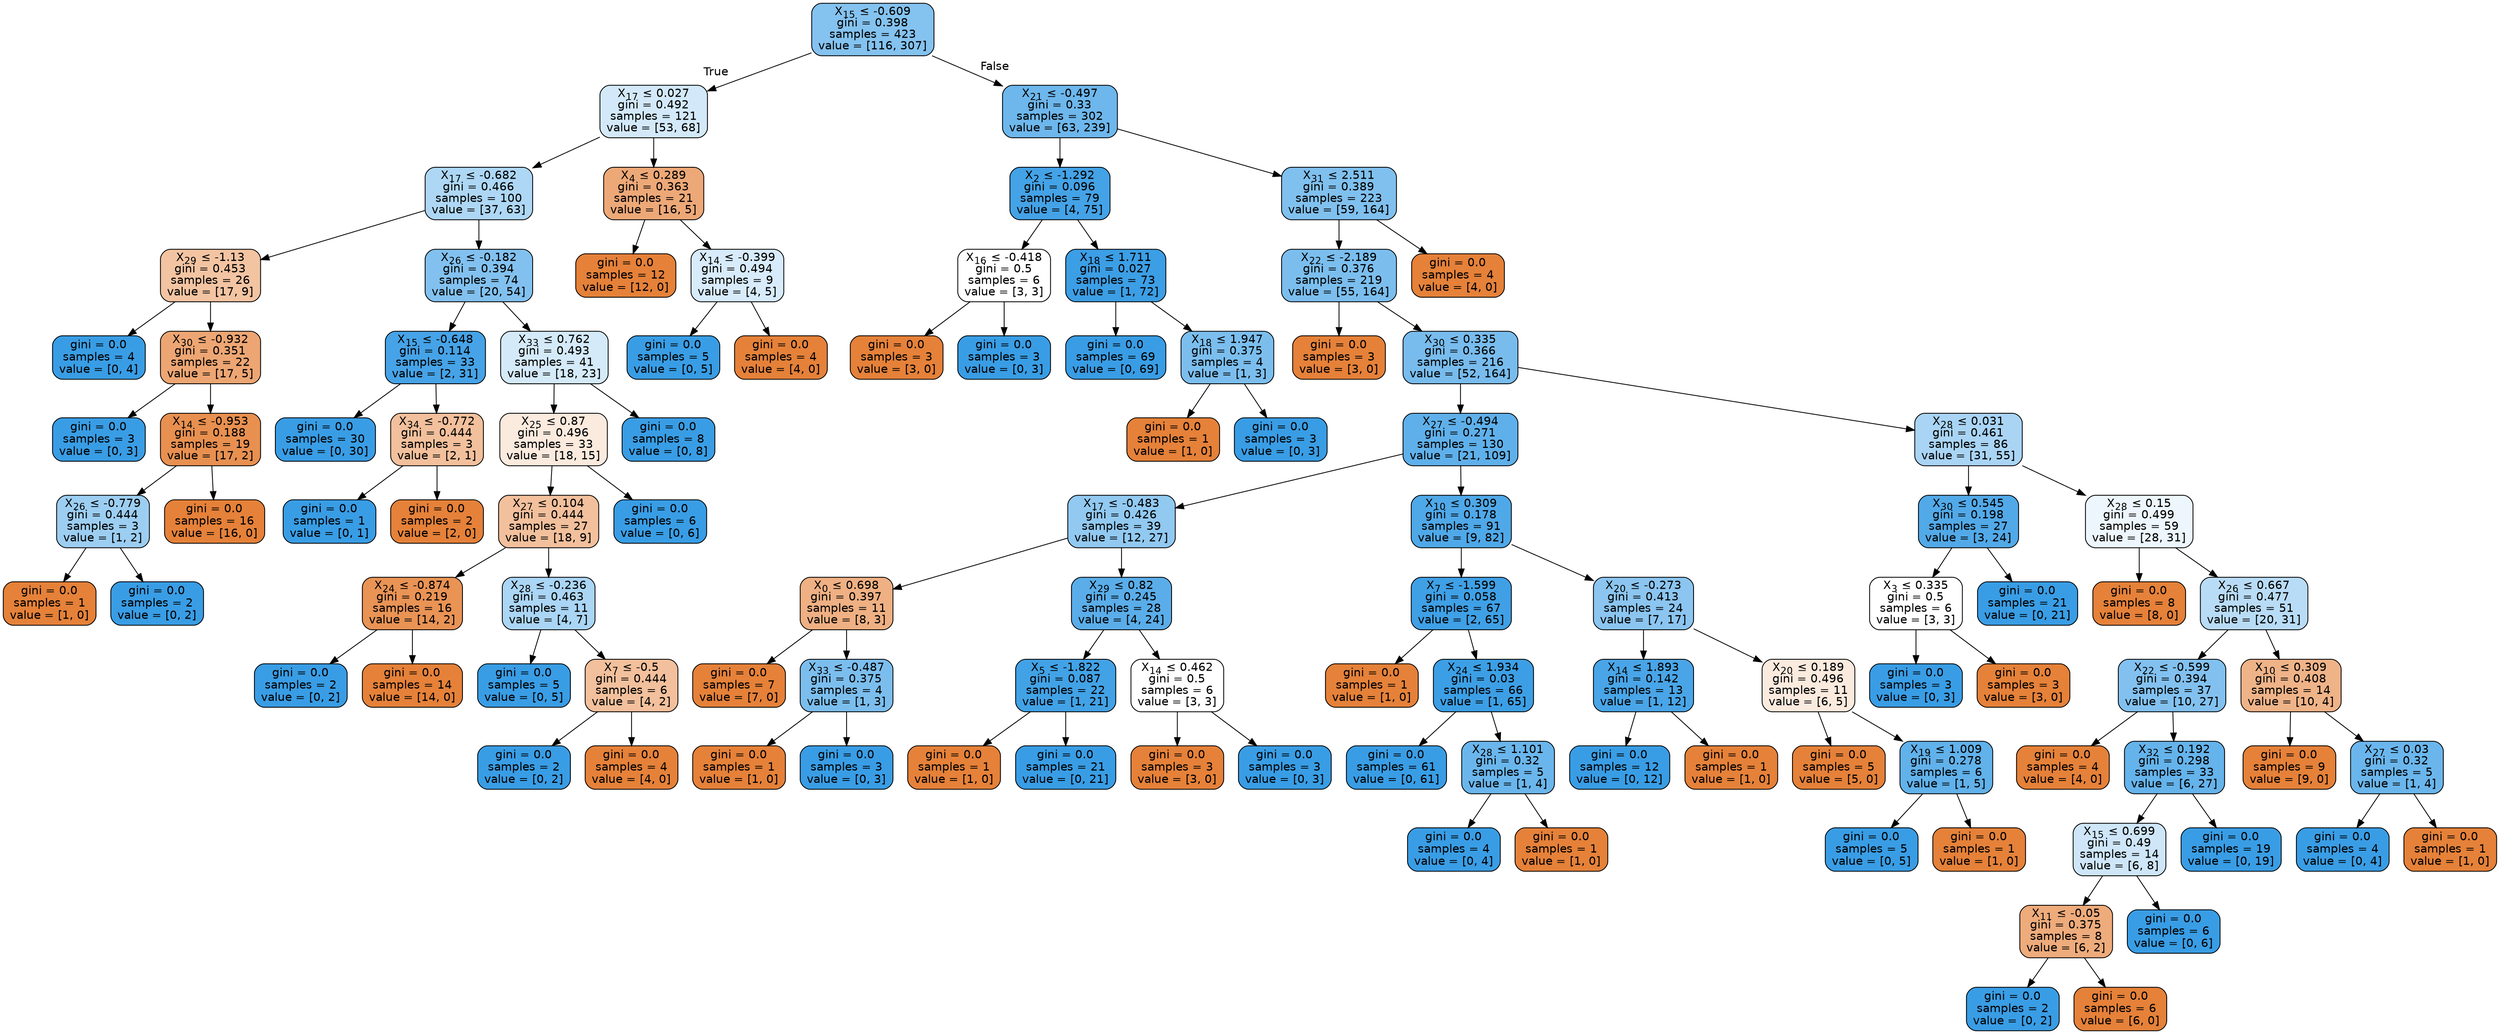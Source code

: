 digraph Tree {
node [shape=box, style="filled, rounded", color="black", fontname=helvetica] ;
edge [fontname=helvetica] ;
0 [label=<X<SUB>15</SUB> &le; -0.609<br/>gini = 0.398<br/>samples = 423<br/>value = [116, 307]>, fillcolor="#84c2ef"] ;
1 [label=<X<SUB>17</SUB> &le; 0.027<br/>gini = 0.492<br/>samples = 121<br/>value = [53, 68]>, fillcolor="#d3e9f9"] ;
0 -> 1 [labeldistance=2.5, labelangle=45, headlabel="True"] ;
2 [label=<X<SUB>17</SUB> &le; -0.682<br/>gini = 0.466<br/>samples = 100<br/>value = [37, 63]>, fillcolor="#add7f4"] ;
1 -> 2 ;
3 [label=<X<SUB>29</SUB> &le; -1.13<br/>gini = 0.453<br/>samples = 26<br/>value = [17, 9]>, fillcolor="#f3c4a2"] ;
2 -> 3 ;
4 [label=<gini = 0.0<br/>samples = 4<br/>value = [0, 4]>, fillcolor="#399de5"] ;
3 -> 4 ;
5 [label=<X<SUB>30</SUB> &le; -0.932<br/>gini = 0.351<br/>samples = 22<br/>value = [17, 5]>, fillcolor="#eda673"] ;
3 -> 5 ;
6 [label=<gini = 0.0<br/>samples = 3<br/>value = [0, 3]>, fillcolor="#399de5"] ;
5 -> 6 ;
7 [label=<X<SUB>14</SUB> &le; -0.953<br/>gini = 0.188<br/>samples = 19<br/>value = [17, 2]>, fillcolor="#e89050"] ;
5 -> 7 ;
8 [label=<X<SUB>26</SUB> &le; -0.779<br/>gini = 0.444<br/>samples = 3<br/>value = [1, 2]>, fillcolor="#9ccef2"] ;
7 -> 8 ;
9 [label=<gini = 0.0<br/>samples = 1<br/>value = [1, 0]>, fillcolor="#e58139"] ;
8 -> 9 ;
10 [label=<gini = 0.0<br/>samples = 2<br/>value = [0, 2]>, fillcolor="#399de5"] ;
8 -> 10 ;
11 [label=<gini = 0.0<br/>samples = 16<br/>value = [16, 0]>, fillcolor="#e58139"] ;
7 -> 11 ;
12 [label=<X<SUB>26</SUB> &le; -0.182<br/>gini = 0.394<br/>samples = 74<br/>value = [20, 54]>, fillcolor="#82c1ef"] ;
2 -> 12 ;
13 [label=<X<SUB>15</SUB> &le; -0.648<br/>gini = 0.114<br/>samples = 33<br/>value = [2, 31]>, fillcolor="#46a3e7"] ;
12 -> 13 ;
14 [label=<gini = 0.0<br/>samples = 30<br/>value = [0, 30]>, fillcolor="#399de5"] ;
13 -> 14 ;
15 [label=<X<SUB>34</SUB> &le; -0.772<br/>gini = 0.444<br/>samples = 3<br/>value = [2, 1]>, fillcolor="#f2c09c"] ;
13 -> 15 ;
16 [label=<gini = 0.0<br/>samples = 1<br/>value = [0, 1]>, fillcolor="#399de5"] ;
15 -> 16 ;
17 [label=<gini = 0.0<br/>samples = 2<br/>value = [2, 0]>, fillcolor="#e58139"] ;
15 -> 17 ;
18 [label=<X<SUB>33</SUB> &le; 0.762<br/>gini = 0.493<br/>samples = 41<br/>value = [18, 23]>, fillcolor="#d4eaf9"] ;
12 -> 18 ;
19 [label=<X<SUB>25</SUB> &le; 0.87<br/>gini = 0.496<br/>samples = 33<br/>value = [18, 15]>, fillcolor="#fbeade"] ;
18 -> 19 ;
20 [label=<X<SUB>27</SUB> &le; 0.104<br/>gini = 0.444<br/>samples = 27<br/>value = [18, 9]>, fillcolor="#f2c09c"] ;
19 -> 20 ;
21 [label=<X<SUB>24</SUB> &le; -0.874<br/>gini = 0.219<br/>samples = 16<br/>value = [14, 2]>, fillcolor="#e99355"] ;
20 -> 21 ;
22 [label=<gini = 0.0<br/>samples = 2<br/>value = [0, 2]>, fillcolor="#399de5"] ;
21 -> 22 ;
23 [label=<gini = 0.0<br/>samples = 14<br/>value = [14, 0]>, fillcolor="#e58139"] ;
21 -> 23 ;
24 [label=<X<SUB>28</SUB> &le; -0.236<br/>gini = 0.463<br/>samples = 11<br/>value = [4, 7]>, fillcolor="#aad5f4"] ;
20 -> 24 ;
25 [label=<gini = 0.0<br/>samples = 5<br/>value = [0, 5]>, fillcolor="#399de5"] ;
24 -> 25 ;
26 [label=<X<SUB>7</SUB> &le; -0.5<br/>gini = 0.444<br/>samples = 6<br/>value = [4, 2]>, fillcolor="#f2c09c"] ;
24 -> 26 ;
27 [label=<gini = 0.0<br/>samples = 2<br/>value = [0, 2]>, fillcolor="#399de5"] ;
26 -> 27 ;
28 [label=<gini = 0.0<br/>samples = 4<br/>value = [4, 0]>, fillcolor="#e58139"] ;
26 -> 28 ;
29 [label=<gini = 0.0<br/>samples = 6<br/>value = [0, 6]>, fillcolor="#399de5"] ;
19 -> 29 ;
30 [label=<gini = 0.0<br/>samples = 8<br/>value = [0, 8]>, fillcolor="#399de5"] ;
18 -> 30 ;
31 [label=<X<SUB>4</SUB> &le; 0.289<br/>gini = 0.363<br/>samples = 21<br/>value = [16, 5]>, fillcolor="#eda877"] ;
1 -> 31 ;
32 [label=<gini = 0.0<br/>samples = 12<br/>value = [12, 0]>, fillcolor="#e58139"] ;
31 -> 32 ;
33 [label=<X<SUB>14</SUB> &le; -0.399<br/>gini = 0.494<br/>samples = 9<br/>value = [4, 5]>, fillcolor="#d7ebfa"] ;
31 -> 33 ;
34 [label=<gini = 0.0<br/>samples = 5<br/>value = [0, 5]>, fillcolor="#399de5"] ;
33 -> 34 ;
35 [label=<gini = 0.0<br/>samples = 4<br/>value = [4, 0]>, fillcolor="#e58139"] ;
33 -> 35 ;
36 [label=<X<SUB>21</SUB> &le; -0.497<br/>gini = 0.33<br/>samples = 302<br/>value = [63, 239]>, fillcolor="#6db7ec"] ;
0 -> 36 [labeldistance=2.5, labelangle=-45, headlabel="False"] ;
37 [label=<X<SUB>2</SUB> &le; -1.292<br/>gini = 0.096<br/>samples = 79<br/>value = [4, 75]>, fillcolor="#44a2e6"] ;
36 -> 37 ;
38 [label=<X<SUB>16</SUB> &le; -0.418<br/>gini = 0.5<br/>samples = 6<br/>value = [3, 3]>, fillcolor="#ffffff"] ;
37 -> 38 ;
39 [label=<gini = 0.0<br/>samples = 3<br/>value = [3, 0]>, fillcolor="#e58139"] ;
38 -> 39 ;
40 [label=<gini = 0.0<br/>samples = 3<br/>value = [0, 3]>, fillcolor="#399de5"] ;
38 -> 40 ;
41 [label=<X<SUB>18</SUB> &le; 1.711<br/>gini = 0.027<br/>samples = 73<br/>value = [1, 72]>, fillcolor="#3c9ee5"] ;
37 -> 41 ;
42 [label=<gini = 0.0<br/>samples = 69<br/>value = [0, 69]>, fillcolor="#399de5"] ;
41 -> 42 ;
43 [label=<X<SUB>18</SUB> &le; 1.947<br/>gini = 0.375<br/>samples = 4<br/>value = [1, 3]>, fillcolor="#7bbeee"] ;
41 -> 43 ;
44 [label=<gini = 0.0<br/>samples = 1<br/>value = [1, 0]>, fillcolor="#e58139"] ;
43 -> 44 ;
45 [label=<gini = 0.0<br/>samples = 3<br/>value = [0, 3]>, fillcolor="#399de5"] ;
43 -> 45 ;
46 [label=<X<SUB>31</SUB> &le; 2.511<br/>gini = 0.389<br/>samples = 223<br/>value = [59, 164]>, fillcolor="#80c0ee"] ;
36 -> 46 ;
47 [label=<X<SUB>22</SUB> &le; -2.189<br/>gini = 0.376<br/>samples = 219<br/>value = [55, 164]>, fillcolor="#7bbeee"] ;
46 -> 47 ;
48 [label=<gini = 0.0<br/>samples = 3<br/>value = [3, 0]>, fillcolor="#e58139"] ;
47 -> 48 ;
49 [label=<X<SUB>30</SUB> &le; 0.335<br/>gini = 0.366<br/>samples = 216<br/>value = [52, 164]>, fillcolor="#78bced"] ;
47 -> 49 ;
50 [label=<X<SUB>27</SUB> &le; -0.494<br/>gini = 0.271<br/>samples = 130<br/>value = [21, 109]>, fillcolor="#5fb0ea"] ;
49 -> 50 ;
51 [label=<X<SUB>17</SUB> &le; -0.483<br/>gini = 0.426<br/>samples = 39<br/>value = [12, 27]>, fillcolor="#91c9f1"] ;
50 -> 51 ;
52 [label=<X<SUB>0</SUB> &le; 0.698<br/>gini = 0.397<br/>samples = 11<br/>value = [8, 3]>, fillcolor="#efb083"] ;
51 -> 52 ;
53 [label=<gini = 0.0<br/>samples = 7<br/>value = [7, 0]>, fillcolor="#e58139"] ;
52 -> 53 ;
54 [label=<X<SUB>33</SUB> &le; -0.487<br/>gini = 0.375<br/>samples = 4<br/>value = [1, 3]>, fillcolor="#7bbeee"] ;
52 -> 54 ;
55 [label=<gini = 0.0<br/>samples = 1<br/>value = [1, 0]>, fillcolor="#e58139"] ;
54 -> 55 ;
56 [label=<gini = 0.0<br/>samples = 3<br/>value = [0, 3]>, fillcolor="#399de5"] ;
54 -> 56 ;
57 [label=<X<SUB>29</SUB> &le; 0.82<br/>gini = 0.245<br/>samples = 28<br/>value = [4, 24]>, fillcolor="#5aade9"] ;
51 -> 57 ;
58 [label=<X<SUB>5</SUB> &le; -1.822<br/>gini = 0.087<br/>samples = 22<br/>value = [1, 21]>, fillcolor="#42a2e6"] ;
57 -> 58 ;
59 [label=<gini = 0.0<br/>samples = 1<br/>value = [1, 0]>, fillcolor="#e58139"] ;
58 -> 59 ;
60 [label=<gini = 0.0<br/>samples = 21<br/>value = [0, 21]>, fillcolor="#399de5"] ;
58 -> 60 ;
61 [label=<X<SUB>14</SUB> &le; 0.462<br/>gini = 0.5<br/>samples = 6<br/>value = [3, 3]>, fillcolor="#ffffff"] ;
57 -> 61 ;
62 [label=<gini = 0.0<br/>samples = 3<br/>value = [3, 0]>, fillcolor="#e58139"] ;
61 -> 62 ;
63 [label=<gini = 0.0<br/>samples = 3<br/>value = [0, 3]>, fillcolor="#399de5"] ;
61 -> 63 ;
64 [label=<X<SUB>10</SUB> &le; 0.309<br/>gini = 0.178<br/>samples = 91<br/>value = [9, 82]>, fillcolor="#4fa8e8"] ;
50 -> 64 ;
65 [label=<X<SUB>7</SUB> &le; -1.599<br/>gini = 0.058<br/>samples = 67<br/>value = [2, 65]>, fillcolor="#3fa0e6"] ;
64 -> 65 ;
66 [label=<gini = 0.0<br/>samples = 1<br/>value = [1, 0]>, fillcolor="#e58139"] ;
65 -> 66 ;
67 [label=<X<SUB>24</SUB> &le; 1.934<br/>gini = 0.03<br/>samples = 66<br/>value = [1, 65]>, fillcolor="#3c9fe5"] ;
65 -> 67 ;
68 [label=<gini = 0.0<br/>samples = 61<br/>value = [0, 61]>, fillcolor="#399de5"] ;
67 -> 68 ;
69 [label=<X<SUB>28</SUB> &le; 1.101<br/>gini = 0.32<br/>samples = 5<br/>value = [1, 4]>, fillcolor="#6ab6ec"] ;
67 -> 69 ;
70 [label=<gini = 0.0<br/>samples = 4<br/>value = [0, 4]>, fillcolor="#399de5"] ;
69 -> 70 ;
71 [label=<gini = 0.0<br/>samples = 1<br/>value = [1, 0]>, fillcolor="#e58139"] ;
69 -> 71 ;
72 [label=<X<SUB>20</SUB> &le; -0.273<br/>gini = 0.413<br/>samples = 24<br/>value = [7, 17]>, fillcolor="#8bc5f0"] ;
64 -> 72 ;
73 [label=<X<SUB>14</SUB> &le; 1.893<br/>gini = 0.142<br/>samples = 13<br/>value = [1, 12]>, fillcolor="#49a5e7"] ;
72 -> 73 ;
74 [label=<gini = 0.0<br/>samples = 12<br/>value = [0, 12]>, fillcolor="#399de5"] ;
73 -> 74 ;
75 [label=<gini = 0.0<br/>samples = 1<br/>value = [1, 0]>, fillcolor="#e58139"] ;
73 -> 75 ;
76 [label=<X<SUB>20</SUB> &le; 0.189<br/>gini = 0.496<br/>samples = 11<br/>value = [6, 5]>, fillcolor="#fbeade"] ;
72 -> 76 ;
77 [label=<gini = 0.0<br/>samples = 5<br/>value = [5, 0]>, fillcolor="#e58139"] ;
76 -> 77 ;
78 [label=<X<SUB>19</SUB> &le; 1.009<br/>gini = 0.278<br/>samples = 6<br/>value = [1, 5]>, fillcolor="#61b1ea"] ;
76 -> 78 ;
79 [label=<gini = 0.0<br/>samples = 5<br/>value = [0, 5]>, fillcolor="#399de5"] ;
78 -> 79 ;
80 [label=<gini = 0.0<br/>samples = 1<br/>value = [1, 0]>, fillcolor="#e58139"] ;
78 -> 80 ;
81 [label=<X<SUB>28</SUB> &le; 0.031<br/>gini = 0.461<br/>samples = 86<br/>value = [31, 55]>, fillcolor="#a9d4f4"] ;
49 -> 81 ;
82 [label=<X<SUB>30</SUB> &le; 0.545<br/>gini = 0.198<br/>samples = 27<br/>value = [3, 24]>, fillcolor="#52a9e8"] ;
81 -> 82 ;
83 [label=<X<SUB>3</SUB> &le; 0.335<br/>gini = 0.5<br/>samples = 6<br/>value = [3, 3]>, fillcolor="#ffffff"] ;
82 -> 83 ;
84 [label=<gini = 0.0<br/>samples = 3<br/>value = [0, 3]>, fillcolor="#399de5"] ;
83 -> 84 ;
85 [label=<gini = 0.0<br/>samples = 3<br/>value = [3, 0]>, fillcolor="#e58139"] ;
83 -> 85 ;
86 [label=<gini = 0.0<br/>samples = 21<br/>value = [0, 21]>, fillcolor="#399de5"] ;
82 -> 86 ;
87 [label=<X<SUB>28</SUB> &le; 0.15<br/>gini = 0.499<br/>samples = 59<br/>value = [28, 31]>, fillcolor="#ecf6fc"] ;
81 -> 87 ;
88 [label=<gini = 0.0<br/>samples = 8<br/>value = [8, 0]>, fillcolor="#e58139"] ;
87 -> 88 ;
89 [label=<X<SUB>26</SUB> &le; 0.667<br/>gini = 0.477<br/>samples = 51<br/>value = [20, 31]>, fillcolor="#b9dcf6"] ;
87 -> 89 ;
90 [label=<X<SUB>22</SUB> &le; -0.599<br/>gini = 0.394<br/>samples = 37<br/>value = [10, 27]>, fillcolor="#82c1ef"] ;
89 -> 90 ;
91 [label=<gini = 0.0<br/>samples = 4<br/>value = [4, 0]>, fillcolor="#e58139"] ;
90 -> 91 ;
92 [label=<X<SUB>32</SUB> &le; 0.192<br/>gini = 0.298<br/>samples = 33<br/>value = [6, 27]>, fillcolor="#65b3eb"] ;
90 -> 92 ;
93 [label=<X<SUB>15</SUB> &le; 0.699<br/>gini = 0.49<br/>samples = 14<br/>value = [6, 8]>, fillcolor="#cee6f8"] ;
92 -> 93 ;
94 [label=<X<SUB>11</SUB> &le; -0.05<br/>gini = 0.375<br/>samples = 8<br/>value = [6, 2]>, fillcolor="#eeab7b"] ;
93 -> 94 ;
95 [label=<gini = 0.0<br/>samples = 2<br/>value = [0, 2]>, fillcolor="#399de5"] ;
94 -> 95 ;
96 [label=<gini = 0.0<br/>samples = 6<br/>value = [6, 0]>, fillcolor="#e58139"] ;
94 -> 96 ;
97 [label=<gini = 0.0<br/>samples = 6<br/>value = [0, 6]>, fillcolor="#399de5"] ;
93 -> 97 ;
98 [label=<gini = 0.0<br/>samples = 19<br/>value = [0, 19]>, fillcolor="#399de5"] ;
92 -> 98 ;
99 [label=<X<SUB>10</SUB> &le; 0.309<br/>gini = 0.408<br/>samples = 14<br/>value = [10, 4]>, fillcolor="#efb388"] ;
89 -> 99 ;
100 [label=<gini = 0.0<br/>samples = 9<br/>value = [9, 0]>, fillcolor="#e58139"] ;
99 -> 100 ;
101 [label=<X<SUB>27</SUB> &le; 0.03<br/>gini = 0.32<br/>samples = 5<br/>value = [1, 4]>, fillcolor="#6ab6ec"] ;
99 -> 101 ;
102 [label=<gini = 0.0<br/>samples = 4<br/>value = [0, 4]>, fillcolor="#399de5"] ;
101 -> 102 ;
103 [label=<gini = 0.0<br/>samples = 1<br/>value = [1, 0]>, fillcolor="#e58139"] ;
101 -> 103 ;
104 [label=<gini = 0.0<br/>samples = 4<br/>value = [4, 0]>, fillcolor="#e58139"] ;
46 -> 104 ;
}